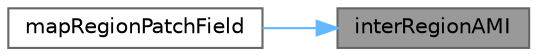 digraph "interRegionAMI"
{
 // LATEX_PDF_SIZE
  bgcolor="transparent";
  edge [fontname=Helvetica,fontsize=10,labelfontname=Helvetica,labelfontsize=10];
  node [fontname=Helvetica,fontsize=10,shape=box,height=0.2,width=0.4];
  rankdir="RL";
  Node1 [id="Node000001",label="interRegionAMI",height=0.2,width=0.4,color="gray40", fillcolor="grey60", style="filled", fontcolor="black",tooltip=" "];
  Node1 -> Node2 [id="edge1_Node000001_Node000002",dir="back",color="steelblue1",style="solid",tooltip=" "];
  Node2 [id="Node000002",label="mapRegionPatchField",height=0.2,width=0.4,color="grey40", fillcolor="white", style="filled",URL="$classFoam_1_1regionModels_1_1regionModel.html#a7983b24b9dbae28032b48044be63b55d",tooltip=" "];
}

